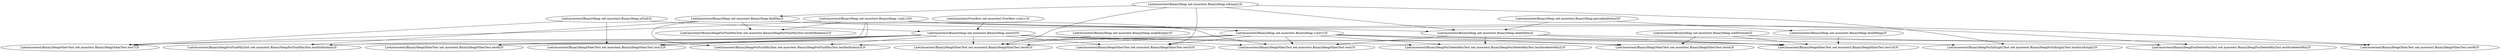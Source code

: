 digraph BinaryHeap{
	"Lnet/mooctest/BinaryHeap net.mooctest.BinaryHeap.isFull()Z" -> "Lnet/mooctest/BinaryHeap net.mooctest.BinaryHeap.insert(I)V";
	"Lnet/mooctest/BinaryHeap net.mooctest.BinaryHeap.isFull()Z" -> "Lnet/mooctest/BinaryHeapOtherTest net.mooctest.BinaryHeapOtherTest.test7()V";
	"Lnet/mooctest/BinaryHeap net.mooctest.BinaryHeap.isFull()Z" -> "Lnet/mooctest/BinaryHeapOtherTest net.mooctest.BinaryHeapOtherTest.test2()V";
	"Lnet/mooctest/BinaryHeap net.mooctest.BinaryHeap.percolateDown(I)V" -> "Lnet/mooctest/BinaryHeap net.mooctest.BinaryHeap.buildHeap()V";
	"Lnet/mooctest/BinaryHeap net.mooctest.BinaryHeap.percolateDown(I)V" -> "Lnet/mooctest/BinaryHeap net.mooctest.BinaryHeap.deleteMin()I";
	"Lnet/mooctest/BinaryHeap net.mooctest.BinaryHeap.insert(I)V" -> "Lnet/mooctest/BinaryHeapOtherTest net.mooctest.BinaryHeapOtherTest.test3()V";
	"Lnet/mooctest/BinaryHeap net.mooctest.BinaryHeap.insert(I)V" -> "Lnet/mooctest/BinaryHeapOtherTest net.mooctest.BinaryHeapOtherTest.test6()V";
	"Lnet/mooctest/BinaryHeap net.mooctest.BinaryHeap.insert(I)V" -> "Lnet/mooctest/BinaryHeapForDeleteMinTest net.mooctest.BinaryHeapForDeleteMinTest.testfordeleteMin2()V";
	"Lnet/mooctest/BinaryHeap net.mooctest.BinaryHeap.insert(I)V" -> "Lnet/mooctest/BinaryHeapOtherTest net.mooctest.BinaryHeapOtherTest.test10()V";
	"Lnet/mooctest/BinaryHeap net.mooctest.BinaryHeap.insert(I)V" -> "Lnet/mooctest/BinaryHeapOtherTest net.mooctest.BinaryHeapOtherTest.test4()V";
	"Lnet/mooctest/BinaryHeap net.mooctest.BinaryHeap.insert(I)V" -> "Lnet/mooctest/BinaryHeapOtherTest net.mooctest.BinaryHeapOtherTest.test7()V";
	"Lnet/mooctest/BinaryHeap net.mooctest.BinaryHeap.insert(I)V" -> "Lnet/mooctest/BinaryHeapOtherTest net.mooctest.BinaryHeapOtherTest.test()V";
	"Lnet/mooctest/BinaryHeap net.mooctest.BinaryHeap.insert(I)V" -> "Lnet/mooctest/BinaryHeapOtherTest net.mooctest.BinaryHeapOtherTest.test2()V";
	"Lnet/mooctest/BinaryHeap net.mooctest.BinaryHeap.insert(I)V" -> "Lnet/mooctest/BinaryHeapForFindMinTest net.mooctest.BinaryHeapForFindMinTest.testforfindmin3()V";
	"Lnet/mooctest/BinaryHeap net.mooctest.BinaryHeap.insert(I)V" -> "Lnet/mooctest/BinaryHeapForFindMinTest net.mooctest.BinaryHeapForFindMinTest.testforfindmin()V";
	"Lnet/mooctest/BinaryHeap net.mooctest.BinaryHeap.insert(I)V" -> "Lnet/mooctest/BinaryHeapOtherTest net.mooctest.BinaryHeapOtherTest.test8()V";
	"Lnet/mooctest/BinaryHeap net.mooctest.BinaryHeap.wellFormed()Z" -> "Lnet/mooctest/BinaryHeapOtherTest net.mooctest.BinaryHeapOtherTest.test9()V";
	"Lnet/mooctest/BinaryHeap net.mooctest.BinaryHeap.wellFormed()Z" -> "Lnet/mooctest/BinaryHeapOtherTest net.mooctest.BinaryHeapOtherTest.test10()V";
	"Lnet/mooctest/BinaryHeap net.mooctest.BinaryHeap.wellFormed()Z" -> "Lnet/mooctest/BinaryHeapOtherTest net.mooctest.BinaryHeapOtherTest.test4()V";
	"Lnet/mooctest/BinaryHeap net.mooctest.BinaryHeap.<init>()V" -> "Lnet/mooctest/BinaryHeapOtherTest net.mooctest.BinaryHeapOtherTest.test3()V";
	"Lnet/mooctest/BinaryHeap net.mooctest.BinaryHeap.<init>()V" -> "Lnet/mooctest/BinaryHeapForIsEmptyTest net.mooctest.BinaryHeapForIsEmptyTest.testforisEmpty()V";
	"Lnet/mooctest/BinaryHeap net.mooctest.BinaryHeap.<init>()V" -> "Lnet/mooctest/BinaryHeapOtherTest net.mooctest.BinaryHeapOtherTest.test6()V";
	"Lnet/mooctest/BinaryHeap net.mooctest.BinaryHeap.<init>()V" -> "Lnet/mooctest/BinaryHeapForDeleteMinTest net.mooctest.BinaryHeapForDeleteMinTest.testfordeleteMin2()V";
	"Lnet/mooctest/BinaryHeap net.mooctest.BinaryHeap.<init>()V" -> "Lnet/mooctest/BinaryHeapOtherTest net.mooctest.BinaryHeapOtherTest.test10()V";
	"Lnet/mooctest/BinaryHeap net.mooctest.BinaryHeap.<init>()V" -> "Lnet/mooctest/BinaryHeapOtherTest net.mooctest.BinaryHeapOtherTest.test4()V";
	"Lnet/mooctest/BinaryHeap net.mooctest.BinaryHeap.<init>()V" -> "Lnet/mooctest/BinaryHeapOtherTest net.mooctest.BinaryHeapOtherTest.test()V";
	"Lnet/mooctest/BinaryHeap net.mooctest.BinaryHeap.<init>()V" -> "Lnet/mooctest/BinaryHeapOtherTest net.mooctest.BinaryHeapOtherTest.test2()V";
	"Lnet/mooctest/BinaryHeap net.mooctest.BinaryHeap.<init>()V" -> "Lnet/mooctest/BinaryHeapForFindMinTest net.mooctest.BinaryHeapForFindMinTest.testforfindmin3()V";
	"Lnet/mooctest/BinaryHeap net.mooctest.BinaryHeap.findMin()I" -> "Lnet/mooctest/BinaryHeapForFindMinTest net.mooctest.BinaryHeapForFindMinTest.testforfindmin2()V";
	"Lnet/mooctest/BinaryHeap net.mooctest.BinaryHeap.findMin()I" -> "Lnet/mooctest/BinaryHeapOtherTest net.mooctest.BinaryHeapOtherTest.test()V";
	"Lnet/mooctest/BinaryHeap net.mooctest.BinaryHeap.findMin()I" -> "Lnet/mooctest/BinaryHeapForFindMinTest net.mooctest.BinaryHeapForFindMinTest.testforfindmin3()V";
	"Lnet/mooctest/BinaryHeap net.mooctest.BinaryHeap.findMin()I" -> "Lnet/mooctest/BinaryHeapForFindMinTest net.mooctest.BinaryHeapForFindMinTest.testforfindmin()V";
	"Lnet/mooctest/BinaryHeap net.mooctest.BinaryHeap.findMin()I" -> "Lnet/mooctest/BinaryHeap net.mooctest.BinaryHeap.deleteMin()I";
	"Lnet/mooctest/BinaryHeap net.mooctest.BinaryHeap.<init>(I)V" -> "Lnet/mooctest/BinaryHeapForFindMinTest net.mooctest.BinaryHeapForFindMinTest.testforfindmin2()V";
	"Lnet/mooctest/BinaryHeap net.mooctest.BinaryHeap.<init>(I)V" -> "Lnet/mooctest/BinaryHeap net.mooctest.BinaryHeap.<init>()V";
	"Lnet/mooctest/BinaryHeap net.mooctest.BinaryHeap.<init>(I)V" -> "Lnet/mooctest/BinaryHeapOtherTest net.mooctest.BinaryHeapOtherTest.test9()V";
	"Lnet/mooctest/BinaryHeap net.mooctest.BinaryHeap.<init>(I)V" -> "Lnet/mooctest/BinaryHeapOtherTest net.mooctest.BinaryHeapOtherTest.test7()V";
	"Lnet/mooctest/BinaryHeap net.mooctest.BinaryHeap.<init>(I)V" -> "Lnet/mooctest/BinaryHeapForDeleteMinTest net.mooctest.BinaryHeapForDeleteMinTest.testfordeleteMin()V";
	"Lnet/mooctest/BinaryHeap net.mooctest.BinaryHeap.<init>(I)V" -> "Lnet/mooctest/BinaryHeapForFindMinTest net.mooctest.BinaryHeapForFindMinTest.testforfindmin()V";
	"Lnet/mooctest/BinaryHeap net.mooctest.BinaryHeap.<init>(I)V" -> "Lnet/mooctest/BinaryHeapOtherTest net.mooctest.BinaryHeapOtherTest.test8()V";
	"Lnet/mooctest/BinaryHeap net.mooctest.BinaryHeap.makeEmpty()V" -> "Lnet/mooctest/BinaryHeapOtherTest net.mooctest.BinaryHeapOtherTest.test6()V";
	"Lnet/mooctest/BinaryHeap net.mooctest.BinaryHeap.buildHeap()V" -> "Lnet/mooctest/BinaryHeapOtherTest net.mooctest.BinaryHeapOtherTest.test10()V";
	"Lnet/mooctest/Overflow net.mooctest.Overflow.<init>()V" -> "Lnet/mooctest/BinaryHeap net.mooctest.BinaryHeap.insert(I)V";
	"Lnet/mooctest/BinaryHeap net.mooctest.BinaryHeap.deleteMin()I" -> "Lnet/mooctest/BinaryHeapForDeleteMinTest net.mooctest.BinaryHeapForDeleteMinTest.testfordeleteMin2()V";
	"Lnet/mooctest/BinaryHeap net.mooctest.BinaryHeap.deleteMin()I" -> "Lnet/mooctest/BinaryHeapOtherTest net.mooctest.BinaryHeapOtherTest.test10()V";
	"Lnet/mooctest/BinaryHeap net.mooctest.BinaryHeap.deleteMin()I" -> "Lnet/mooctest/BinaryHeapOtherTest net.mooctest.BinaryHeapOtherTest.test()V";
	"Lnet/mooctest/BinaryHeap net.mooctest.BinaryHeap.deleteMin()I" -> "Lnet/mooctest/BinaryHeapForDeleteMinTest net.mooctest.BinaryHeapForDeleteMinTest.testfordeleteMin()V";
	"Lnet/mooctest/BinaryHeap net.mooctest.BinaryHeap.isEmpty()Z" -> "Lnet/mooctest/BinaryHeapOtherTest net.mooctest.BinaryHeapOtherTest.test3()V";
	"Lnet/mooctest/BinaryHeap net.mooctest.BinaryHeap.isEmpty()Z" -> "Lnet/mooctest/BinaryHeapForIsEmptyTest net.mooctest.BinaryHeapForIsEmptyTest.testforisEmpty()V";
	"Lnet/mooctest/BinaryHeap net.mooctest.BinaryHeap.isEmpty()Z" -> "Lnet/mooctest/BinaryHeapOtherTest net.mooctest.BinaryHeapOtherTest.test6()V";
	"Lnet/mooctest/BinaryHeap net.mooctest.BinaryHeap.isEmpty()Z" -> "Lnet/mooctest/BinaryHeap net.mooctest.BinaryHeap.findMin()I";
	"Lnet/mooctest/BinaryHeap net.mooctest.BinaryHeap.isEmpty()Z" -> "Lnet/mooctest/BinaryHeap net.mooctest.BinaryHeap.deleteMin()I";
}